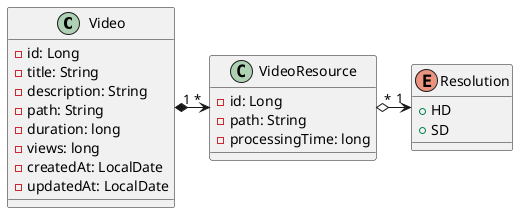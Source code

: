 @startuml

class Video {
    - id: Long
    - title: String
    - description: String
    - path: String
    - duration: long
    - views: long
    - createdAt: LocalDate
    - updatedAt: LocalDate
}

class VideoResource {
    - id: Long
    - path: String
    - processingTime: long
}

enum Resolution {
    + HD
    + SD
}

Video "1" *-right-> "*" VideoResource
VideoResource "*" o-right-> "1" Resolution

@enduml